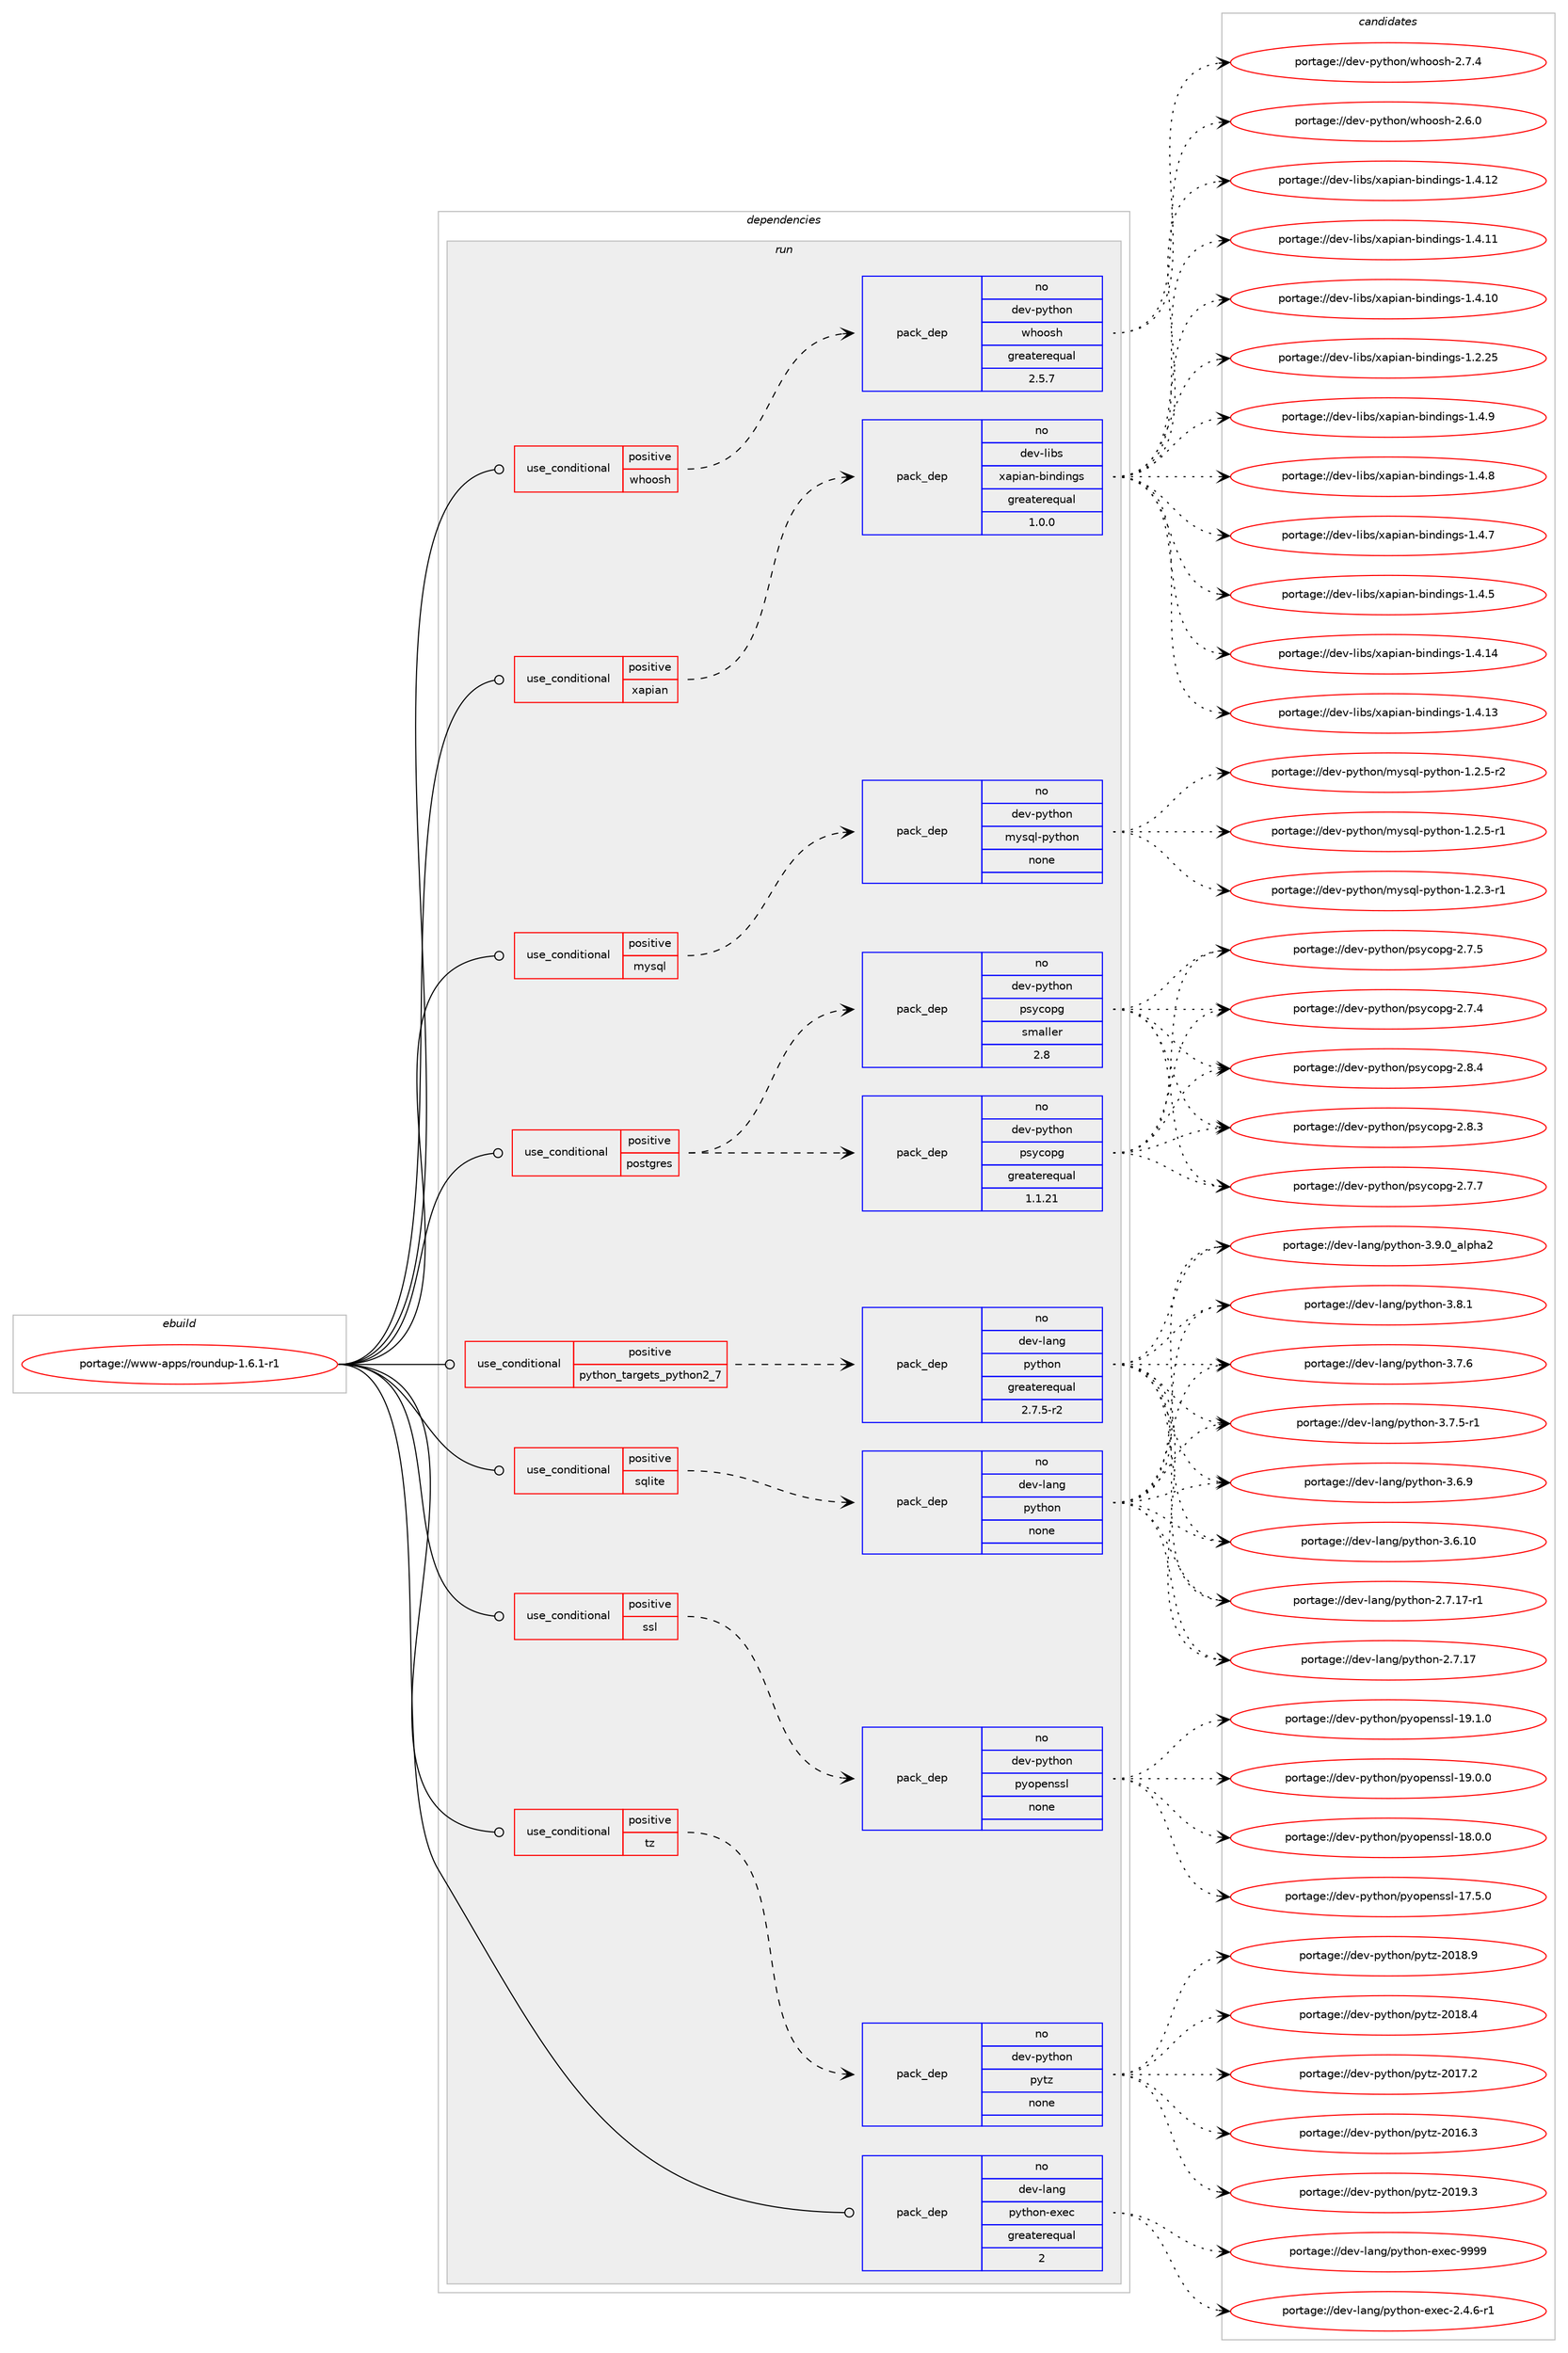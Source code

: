 digraph prolog {

# *************
# Graph options
# *************

newrank=true;
concentrate=true;
compound=true;
graph [rankdir=LR,fontname=Helvetica,fontsize=10,ranksep=1.5];#, ranksep=2.5, nodesep=0.2];
edge  [arrowhead=vee];
node  [fontname=Helvetica,fontsize=10];

# **********
# The ebuild
# **********

subgraph cluster_leftcol {
color=gray;
rank=same;
label=<<i>ebuild</i>>;
id [label="portage://www-apps/roundup-1.6.1-r1", color=red, width=4, href="../www-apps/roundup-1.6.1-r1.svg"];
}

# ****************
# The dependencies
# ****************

subgraph cluster_midcol {
color=gray;
label=<<i>dependencies</i>>;
subgraph cluster_compile {
fillcolor="#eeeeee";
style=filled;
label=<<i>compile</i>>;
}
subgraph cluster_compileandrun {
fillcolor="#eeeeee";
style=filled;
label=<<i>compile and run</i>>;
}
subgraph cluster_run {
fillcolor="#eeeeee";
style=filled;
label=<<i>run</i>>;
subgraph cond5841 {
dependency32611 [label=<<TABLE BORDER="0" CELLBORDER="1" CELLSPACING="0" CELLPADDING="4"><TR><TD ROWSPAN="3" CELLPADDING="10">use_conditional</TD></TR><TR><TD>positive</TD></TR><TR><TD>mysql</TD></TR></TABLE>>, shape=none, color=red];
subgraph pack26162 {
dependency32612 [label=<<TABLE BORDER="0" CELLBORDER="1" CELLSPACING="0" CELLPADDING="4" WIDTH="220"><TR><TD ROWSPAN="6" CELLPADDING="30">pack_dep</TD></TR><TR><TD WIDTH="110">no</TD></TR><TR><TD>dev-python</TD></TR><TR><TD>mysql-python</TD></TR><TR><TD>none</TD></TR><TR><TD></TD></TR></TABLE>>, shape=none, color=blue];
}
dependency32611:e -> dependency32612:w [weight=20,style="dashed",arrowhead="vee"];
}
id:e -> dependency32611:w [weight=20,style="solid",arrowhead="odot"];
subgraph cond5842 {
dependency32613 [label=<<TABLE BORDER="0" CELLBORDER="1" CELLSPACING="0" CELLPADDING="4"><TR><TD ROWSPAN="3" CELLPADDING="10">use_conditional</TD></TR><TR><TD>positive</TD></TR><TR><TD>postgres</TD></TR></TABLE>>, shape=none, color=red];
subgraph pack26163 {
dependency32614 [label=<<TABLE BORDER="0" CELLBORDER="1" CELLSPACING="0" CELLPADDING="4" WIDTH="220"><TR><TD ROWSPAN="6" CELLPADDING="30">pack_dep</TD></TR><TR><TD WIDTH="110">no</TD></TR><TR><TD>dev-python</TD></TR><TR><TD>psycopg</TD></TR><TR><TD>greaterequal</TD></TR><TR><TD>1.1.21</TD></TR></TABLE>>, shape=none, color=blue];
}
dependency32613:e -> dependency32614:w [weight=20,style="dashed",arrowhead="vee"];
subgraph pack26164 {
dependency32615 [label=<<TABLE BORDER="0" CELLBORDER="1" CELLSPACING="0" CELLPADDING="4" WIDTH="220"><TR><TD ROWSPAN="6" CELLPADDING="30">pack_dep</TD></TR><TR><TD WIDTH="110">no</TD></TR><TR><TD>dev-python</TD></TR><TR><TD>psycopg</TD></TR><TR><TD>smaller</TD></TR><TR><TD>2.8</TD></TR></TABLE>>, shape=none, color=blue];
}
dependency32613:e -> dependency32615:w [weight=20,style="dashed",arrowhead="vee"];
}
id:e -> dependency32613:w [weight=20,style="solid",arrowhead="odot"];
subgraph cond5843 {
dependency32616 [label=<<TABLE BORDER="0" CELLBORDER="1" CELLSPACING="0" CELLPADDING="4"><TR><TD ROWSPAN="3" CELLPADDING="10">use_conditional</TD></TR><TR><TD>positive</TD></TR><TR><TD>python_targets_python2_7</TD></TR></TABLE>>, shape=none, color=red];
subgraph pack26165 {
dependency32617 [label=<<TABLE BORDER="0" CELLBORDER="1" CELLSPACING="0" CELLPADDING="4" WIDTH="220"><TR><TD ROWSPAN="6" CELLPADDING="30">pack_dep</TD></TR><TR><TD WIDTH="110">no</TD></TR><TR><TD>dev-lang</TD></TR><TR><TD>python</TD></TR><TR><TD>greaterequal</TD></TR><TR><TD>2.7.5-r2</TD></TR></TABLE>>, shape=none, color=blue];
}
dependency32616:e -> dependency32617:w [weight=20,style="dashed",arrowhead="vee"];
}
id:e -> dependency32616:w [weight=20,style="solid",arrowhead="odot"];
subgraph cond5844 {
dependency32618 [label=<<TABLE BORDER="0" CELLBORDER="1" CELLSPACING="0" CELLPADDING="4"><TR><TD ROWSPAN="3" CELLPADDING="10">use_conditional</TD></TR><TR><TD>positive</TD></TR><TR><TD>sqlite</TD></TR></TABLE>>, shape=none, color=red];
subgraph pack26166 {
dependency32619 [label=<<TABLE BORDER="0" CELLBORDER="1" CELLSPACING="0" CELLPADDING="4" WIDTH="220"><TR><TD ROWSPAN="6" CELLPADDING="30">pack_dep</TD></TR><TR><TD WIDTH="110">no</TD></TR><TR><TD>dev-lang</TD></TR><TR><TD>python</TD></TR><TR><TD>none</TD></TR><TR><TD></TD></TR></TABLE>>, shape=none, color=blue];
}
dependency32618:e -> dependency32619:w [weight=20,style="dashed",arrowhead="vee"];
}
id:e -> dependency32618:w [weight=20,style="solid",arrowhead="odot"];
subgraph cond5845 {
dependency32620 [label=<<TABLE BORDER="0" CELLBORDER="1" CELLSPACING="0" CELLPADDING="4"><TR><TD ROWSPAN="3" CELLPADDING="10">use_conditional</TD></TR><TR><TD>positive</TD></TR><TR><TD>ssl</TD></TR></TABLE>>, shape=none, color=red];
subgraph pack26167 {
dependency32621 [label=<<TABLE BORDER="0" CELLBORDER="1" CELLSPACING="0" CELLPADDING="4" WIDTH="220"><TR><TD ROWSPAN="6" CELLPADDING="30">pack_dep</TD></TR><TR><TD WIDTH="110">no</TD></TR><TR><TD>dev-python</TD></TR><TR><TD>pyopenssl</TD></TR><TR><TD>none</TD></TR><TR><TD></TD></TR></TABLE>>, shape=none, color=blue];
}
dependency32620:e -> dependency32621:w [weight=20,style="dashed",arrowhead="vee"];
}
id:e -> dependency32620:w [weight=20,style="solid",arrowhead="odot"];
subgraph cond5846 {
dependency32622 [label=<<TABLE BORDER="0" CELLBORDER="1" CELLSPACING="0" CELLPADDING="4"><TR><TD ROWSPAN="3" CELLPADDING="10">use_conditional</TD></TR><TR><TD>positive</TD></TR><TR><TD>tz</TD></TR></TABLE>>, shape=none, color=red];
subgraph pack26168 {
dependency32623 [label=<<TABLE BORDER="0" CELLBORDER="1" CELLSPACING="0" CELLPADDING="4" WIDTH="220"><TR><TD ROWSPAN="6" CELLPADDING="30">pack_dep</TD></TR><TR><TD WIDTH="110">no</TD></TR><TR><TD>dev-python</TD></TR><TR><TD>pytz</TD></TR><TR><TD>none</TD></TR><TR><TD></TD></TR></TABLE>>, shape=none, color=blue];
}
dependency32622:e -> dependency32623:w [weight=20,style="dashed",arrowhead="vee"];
}
id:e -> dependency32622:w [weight=20,style="solid",arrowhead="odot"];
subgraph cond5847 {
dependency32624 [label=<<TABLE BORDER="0" CELLBORDER="1" CELLSPACING="0" CELLPADDING="4"><TR><TD ROWSPAN="3" CELLPADDING="10">use_conditional</TD></TR><TR><TD>positive</TD></TR><TR><TD>whoosh</TD></TR></TABLE>>, shape=none, color=red];
subgraph pack26169 {
dependency32625 [label=<<TABLE BORDER="0" CELLBORDER="1" CELLSPACING="0" CELLPADDING="4" WIDTH="220"><TR><TD ROWSPAN="6" CELLPADDING="30">pack_dep</TD></TR><TR><TD WIDTH="110">no</TD></TR><TR><TD>dev-python</TD></TR><TR><TD>whoosh</TD></TR><TR><TD>greaterequal</TD></TR><TR><TD>2.5.7</TD></TR></TABLE>>, shape=none, color=blue];
}
dependency32624:e -> dependency32625:w [weight=20,style="dashed",arrowhead="vee"];
}
id:e -> dependency32624:w [weight=20,style="solid",arrowhead="odot"];
subgraph cond5848 {
dependency32626 [label=<<TABLE BORDER="0" CELLBORDER="1" CELLSPACING="0" CELLPADDING="4"><TR><TD ROWSPAN="3" CELLPADDING="10">use_conditional</TD></TR><TR><TD>positive</TD></TR><TR><TD>xapian</TD></TR></TABLE>>, shape=none, color=red];
subgraph pack26170 {
dependency32627 [label=<<TABLE BORDER="0" CELLBORDER="1" CELLSPACING="0" CELLPADDING="4" WIDTH="220"><TR><TD ROWSPAN="6" CELLPADDING="30">pack_dep</TD></TR><TR><TD WIDTH="110">no</TD></TR><TR><TD>dev-libs</TD></TR><TR><TD>xapian-bindings</TD></TR><TR><TD>greaterequal</TD></TR><TR><TD>1.0.0</TD></TR></TABLE>>, shape=none, color=blue];
}
dependency32626:e -> dependency32627:w [weight=20,style="dashed",arrowhead="vee"];
}
id:e -> dependency32626:w [weight=20,style="solid",arrowhead="odot"];
subgraph pack26171 {
dependency32628 [label=<<TABLE BORDER="0" CELLBORDER="1" CELLSPACING="0" CELLPADDING="4" WIDTH="220"><TR><TD ROWSPAN="6" CELLPADDING="30">pack_dep</TD></TR><TR><TD WIDTH="110">no</TD></TR><TR><TD>dev-lang</TD></TR><TR><TD>python-exec</TD></TR><TR><TD>greaterequal</TD></TR><TR><TD>2</TD></TR></TABLE>>, shape=none, color=blue];
}
id:e -> dependency32628:w [weight=20,style="solid",arrowhead="odot"];
}
}

# **************
# The candidates
# **************

subgraph cluster_choices {
rank=same;
color=gray;
label=<<i>candidates</i>>;

subgraph choice26162 {
color=black;
nodesep=1;
choice1001011184511212111610411111047109121115113108451121211161041111104549465046534511450 [label="portage://dev-python/mysql-python-1.2.5-r2", color=red, width=4,href="../dev-python/mysql-python-1.2.5-r2.svg"];
choice1001011184511212111610411111047109121115113108451121211161041111104549465046534511449 [label="portage://dev-python/mysql-python-1.2.5-r1", color=red, width=4,href="../dev-python/mysql-python-1.2.5-r1.svg"];
choice1001011184511212111610411111047109121115113108451121211161041111104549465046514511449 [label="portage://dev-python/mysql-python-1.2.3-r1", color=red, width=4,href="../dev-python/mysql-python-1.2.3-r1.svg"];
dependency32612:e -> choice1001011184511212111610411111047109121115113108451121211161041111104549465046534511450:w [style=dotted,weight="100"];
dependency32612:e -> choice1001011184511212111610411111047109121115113108451121211161041111104549465046534511449:w [style=dotted,weight="100"];
dependency32612:e -> choice1001011184511212111610411111047109121115113108451121211161041111104549465046514511449:w [style=dotted,weight="100"];
}
subgraph choice26163 {
color=black;
nodesep=1;
choice100101118451121211161041111104711211512199111112103455046564652 [label="portage://dev-python/psycopg-2.8.4", color=red, width=4,href="../dev-python/psycopg-2.8.4.svg"];
choice100101118451121211161041111104711211512199111112103455046564651 [label="portage://dev-python/psycopg-2.8.3", color=red, width=4,href="../dev-python/psycopg-2.8.3.svg"];
choice100101118451121211161041111104711211512199111112103455046554655 [label="portage://dev-python/psycopg-2.7.7", color=red, width=4,href="../dev-python/psycopg-2.7.7.svg"];
choice100101118451121211161041111104711211512199111112103455046554653 [label="portage://dev-python/psycopg-2.7.5", color=red, width=4,href="../dev-python/psycopg-2.7.5.svg"];
choice100101118451121211161041111104711211512199111112103455046554652 [label="portage://dev-python/psycopg-2.7.4", color=red, width=4,href="../dev-python/psycopg-2.7.4.svg"];
dependency32614:e -> choice100101118451121211161041111104711211512199111112103455046564652:w [style=dotted,weight="100"];
dependency32614:e -> choice100101118451121211161041111104711211512199111112103455046564651:w [style=dotted,weight="100"];
dependency32614:e -> choice100101118451121211161041111104711211512199111112103455046554655:w [style=dotted,weight="100"];
dependency32614:e -> choice100101118451121211161041111104711211512199111112103455046554653:w [style=dotted,weight="100"];
dependency32614:e -> choice100101118451121211161041111104711211512199111112103455046554652:w [style=dotted,weight="100"];
}
subgraph choice26164 {
color=black;
nodesep=1;
choice100101118451121211161041111104711211512199111112103455046564652 [label="portage://dev-python/psycopg-2.8.4", color=red, width=4,href="../dev-python/psycopg-2.8.4.svg"];
choice100101118451121211161041111104711211512199111112103455046564651 [label="portage://dev-python/psycopg-2.8.3", color=red, width=4,href="../dev-python/psycopg-2.8.3.svg"];
choice100101118451121211161041111104711211512199111112103455046554655 [label="portage://dev-python/psycopg-2.7.7", color=red, width=4,href="../dev-python/psycopg-2.7.7.svg"];
choice100101118451121211161041111104711211512199111112103455046554653 [label="portage://dev-python/psycopg-2.7.5", color=red, width=4,href="../dev-python/psycopg-2.7.5.svg"];
choice100101118451121211161041111104711211512199111112103455046554652 [label="portage://dev-python/psycopg-2.7.4", color=red, width=4,href="../dev-python/psycopg-2.7.4.svg"];
dependency32615:e -> choice100101118451121211161041111104711211512199111112103455046564652:w [style=dotted,weight="100"];
dependency32615:e -> choice100101118451121211161041111104711211512199111112103455046564651:w [style=dotted,weight="100"];
dependency32615:e -> choice100101118451121211161041111104711211512199111112103455046554655:w [style=dotted,weight="100"];
dependency32615:e -> choice100101118451121211161041111104711211512199111112103455046554653:w [style=dotted,weight="100"];
dependency32615:e -> choice100101118451121211161041111104711211512199111112103455046554652:w [style=dotted,weight="100"];
}
subgraph choice26165 {
color=black;
nodesep=1;
choice10010111845108971101034711212111610411111045514657464895971081121049750 [label="portage://dev-lang/python-3.9.0_alpha2", color=red, width=4,href="../dev-lang/python-3.9.0_alpha2.svg"];
choice100101118451089711010347112121116104111110455146564649 [label="portage://dev-lang/python-3.8.1", color=red, width=4,href="../dev-lang/python-3.8.1.svg"];
choice100101118451089711010347112121116104111110455146554654 [label="portage://dev-lang/python-3.7.6", color=red, width=4,href="../dev-lang/python-3.7.6.svg"];
choice1001011184510897110103471121211161041111104551465546534511449 [label="portage://dev-lang/python-3.7.5-r1", color=red, width=4,href="../dev-lang/python-3.7.5-r1.svg"];
choice100101118451089711010347112121116104111110455146544657 [label="portage://dev-lang/python-3.6.9", color=red, width=4,href="../dev-lang/python-3.6.9.svg"];
choice10010111845108971101034711212111610411111045514654464948 [label="portage://dev-lang/python-3.6.10", color=red, width=4,href="../dev-lang/python-3.6.10.svg"];
choice100101118451089711010347112121116104111110455046554649554511449 [label="portage://dev-lang/python-2.7.17-r1", color=red, width=4,href="../dev-lang/python-2.7.17-r1.svg"];
choice10010111845108971101034711212111610411111045504655464955 [label="portage://dev-lang/python-2.7.17", color=red, width=4,href="../dev-lang/python-2.7.17.svg"];
dependency32617:e -> choice10010111845108971101034711212111610411111045514657464895971081121049750:w [style=dotted,weight="100"];
dependency32617:e -> choice100101118451089711010347112121116104111110455146564649:w [style=dotted,weight="100"];
dependency32617:e -> choice100101118451089711010347112121116104111110455146554654:w [style=dotted,weight="100"];
dependency32617:e -> choice1001011184510897110103471121211161041111104551465546534511449:w [style=dotted,weight="100"];
dependency32617:e -> choice100101118451089711010347112121116104111110455146544657:w [style=dotted,weight="100"];
dependency32617:e -> choice10010111845108971101034711212111610411111045514654464948:w [style=dotted,weight="100"];
dependency32617:e -> choice100101118451089711010347112121116104111110455046554649554511449:w [style=dotted,weight="100"];
dependency32617:e -> choice10010111845108971101034711212111610411111045504655464955:w [style=dotted,weight="100"];
}
subgraph choice26166 {
color=black;
nodesep=1;
choice10010111845108971101034711212111610411111045514657464895971081121049750 [label="portage://dev-lang/python-3.9.0_alpha2", color=red, width=4,href="../dev-lang/python-3.9.0_alpha2.svg"];
choice100101118451089711010347112121116104111110455146564649 [label="portage://dev-lang/python-3.8.1", color=red, width=4,href="../dev-lang/python-3.8.1.svg"];
choice100101118451089711010347112121116104111110455146554654 [label="portage://dev-lang/python-3.7.6", color=red, width=4,href="../dev-lang/python-3.7.6.svg"];
choice1001011184510897110103471121211161041111104551465546534511449 [label="portage://dev-lang/python-3.7.5-r1", color=red, width=4,href="../dev-lang/python-3.7.5-r1.svg"];
choice100101118451089711010347112121116104111110455146544657 [label="portage://dev-lang/python-3.6.9", color=red, width=4,href="../dev-lang/python-3.6.9.svg"];
choice10010111845108971101034711212111610411111045514654464948 [label="portage://dev-lang/python-3.6.10", color=red, width=4,href="../dev-lang/python-3.6.10.svg"];
choice100101118451089711010347112121116104111110455046554649554511449 [label="portage://dev-lang/python-2.7.17-r1", color=red, width=4,href="../dev-lang/python-2.7.17-r1.svg"];
choice10010111845108971101034711212111610411111045504655464955 [label="portage://dev-lang/python-2.7.17", color=red, width=4,href="../dev-lang/python-2.7.17.svg"];
dependency32619:e -> choice10010111845108971101034711212111610411111045514657464895971081121049750:w [style=dotted,weight="100"];
dependency32619:e -> choice100101118451089711010347112121116104111110455146564649:w [style=dotted,weight="100"];
dependency32619:e -> choice100101118451089711010347112121116104111110455146554654:w [style=dotted,weight="100"];
dependency32619:e -> choice1001011184510897110103471121211161041111104551465546534511449:w [style=dotted,weight="100"];
dependency32619:e -> choice100101118451089711010347112121116104111110455146544657:w [style=dotted,weight="100"];
dependency32619:e -> choice10010111845108971101034711212111610411111045514654464948:w [style=dotted,weight="100"];
dependency32619:e -> choice100101118451089711010347112121116104111110455046554649554511449:w [style=dotted,weight="100"];
dependency32619:e -> choice10010111845108971101034711212111610411111045504655464955:w [style=dotted,weight="100"];
}
subgraph choice26167 {
color=black;
nodesep=1;
choice100101118451121211161041111104711212111111210111011511510845495746494648 [label="portage://dev-python/pyopenssl-19.1.0", color=red, width=4,href="../dev-python/pyopenssl-19.1.0.svg"];
choice100101118451121211161041111104711212111111210111011511510845495746484648 [label="portage://dev-python/pyopenssl-19.0.0", color=red, width=4,href="../dev-python/pyopenssl-19.0.0.svg"];
choice100101118451121211161041111104711212111111210111011511510845495646484648 [label="portage://dev-python/pyopenssl-18.0.0", color=red, width=4,href="../dev-python/pyopenssl-18.0.0.svg"];
choice100101118451121211161041111104711212111111210111011511510845495546534648 [label="portage://dev-python/pyopenssl-17.5.0", color=red, width=4,href="../dev-python/pyopenssl-17.5.0.svg"];
dependency32621:e -> choice100101118451121211161041111104711212111111210111011511510845495746494648:w [style=dotted,weight="100"];
dependency32621:e -> choice100101118451121211161041111104711212111111210111011511510845495746484648:w [style=dotted,weight="100"];
dependency32621:e -> choice100101118451121211161041111104711212111111210111011511510845495646484648:w [style=dotted,weight="100"];
dependency32621:e -> choice100101118451121211161041111104711212111111210111011511510845495546534648:w [style=dotted,weight="100"];
}
subgraph choice26168 {
color=black;
nodesep=1;
choice100101118451121211161041111104711212111612245504849574651 [label="portage://dev-python/pytz-2019.3", color=red, width=4,href="../dev-python/pytz-2019.3.svg"];
choice100101118451121211161041111104711212111612245504849564657 [label="portage://dev-python/pytz-2018.9", color=red, width=4,href="../dev-python/pytz-2018.9.svg"];
choice100101118451121211161041111104711212111612245504849564652 [label="portage://dev-python/pytz-2018.4", color=red, width=4,href="../dev-python/pytz-2018.4.svg"];
choice100101118451121211161041111104711212111612245504849554650 [label="portage://dev-python/pytz-2017.2", color=red, width=4,href="../dev-python/pytz-2017.2.svg"];
choice100101118451121211161041111104711212111612245504849544651 [label="portage://dev-python/pytz-2016.3", color=red, width=4,href="../dev-python/pytz-2016.3.svg"];
dependency32623:e -> choice100101118451121211161041111104711212111612245504849574651:w [style=dotted,weight="100"];
dependency32623:e -> choice100101118451121211161041111104711212111612245504849564657:w [style=dotted,weight="100"];
dependency32623:e -> choice100101118451121211161041111104711212111612245504849564652:w [style=dotted,weight="100"];
dependency32623:e -> choice100101118451121211161041111104711212111612245504849554650:w [style=dotted,weight="100"];
dependency32623:e -> choice100101118451121211161041111104711212111612245504849544651:w [style=dotted,weight="100"];
}
subgraph choice26169 {
color=black;
nodesep=1;
choice1001011184511212111610411111047119104111111115104455046554652 [label="portage://dev-python/whoosh-2.7.4", color=red, width=4,href="../dev-python/whoosh-2.7.4.svg"];
choice1001011184511212111610411111047119104111111115104455046544648 [label="portage://dev-python/whoosh-2.6.0", color=red, width=4,href="../dev-python/whoosh-2.6.0.svg"];
dependency32625:e -> choice1001011184511212111610411111047119104111111115104455046554652:w [style=dotted,weight="100"];
dependency32625:e -> choice1001011184511212111610411111047119104111111115104455046544648:w [style=dotted,weight="100"];
}
subgraph choice26170 {
color=black;
nodesep=1;
choice10010111845108105981154712097112105971104598105110100105110103115454946524657 [label="portage://dev-libs/xapian-bindings-1.4.9", color=red, width=4,href="../dev-libs/xapian-bindings-1.4.9.svg"];
choice10010111845108105981154712097112105971104598105110100105110103115454946524656 [label="portage://dev-libs/xapian-bindings-1.4.8", color=red, width=4,href="../dev-libs/xapian-bindings-1.4.8.svg"];
choice10010111845108105981154712097112105971104598105110100105110103115454946524655 [label="portage://dev-libs/xapian-bindings-1.4.7", color=red, width=4,href="../dev-libs/xapian-bindings-1.4.7.svg"];
choice10010111845108105981154712097112105971104598105110100105110103115454946524653 [label="portage://dev-libs/xapian-bindings-1.4.5", color=red, width=4,href="../dev-libs/xapian-bindings-1.4.5.svg"];
choice1001011184510810598115471209711210597110459810511010010511010311545494652464952 [label="portage://dev-libs/xapian-bindings-1.4.14", color=red, width=4,href="../dev-libs/xapian-bindings-1.4.14.svg"];
choice1001011184510810598115471209711210597110459810511010010511010311545494652464951 [label="portage://dev-libs/xapian-bindings-1.4.13", color=red, width=4,href="../dev-libs/xapian-bindings-1.4.13.svg"];
choice1001011184510810598115471209711210597110459810511010010511010311545494652464950 [label="portage://dev-libs/xapian-bindings-1.4.12", color=red, width=4,href="../dev-libs/xapian-bindings-1.4.12.svg"];
choice1001011184510810598115471209711210597110459810511010010511010311545494652464949 [label="portage://dev-libs/xapian-bindings-1.4.11", color=red, width=4,href="../dev-libs/xapian-bindings-1.4.11.svg"];
choice1001011184510810598115471209711210597110459810511010010511010311545494652464948 [label="portage://dev-libs/xapian-bindings-1.4.10", color=red, width=4,href="../dev-libs/xapian-bindings-1.4.10.svg"];
choice1001011184510810598115471209711210597110459810511010010511010311545494650465053 [label="portage://dev-libs/xapian-bindings-1.2.25", color=red, width=4,href="../dev-libs/xapian-bindings-1.2.25.svg"];
dependency32627:e -> choice10010111845108105981154712097112105971104598105110100105110103115454946524657:w [style=dotted,weight="100"];
dependency32627:e -> choice10010111845108105981154712097112105971104598105110100105110103115454946524656:w [style=dotted,weight="100"];
dependency32627:e -> choice10010111845108105981154712097112105971104598105110100105110103115454946524655:w [style=dotted,weight="100"];
dependency32627:e -> choice10010111845108105981154712097112105971104598105110100105110103115454946524653:w [style=dotted,weight="100"];
dependency32627:e -> choice1001011184510810598115471209711210597110459810511010010511010311545494652464952:w [style=dotted,weight="100"];
dependency32627:e -> choice1001011184510810598115471209711210597110459810511010010511010311545494652464951:w [style=dotted,weight="100"];
dependency32627:e -> choice1001011184510810598115471209711210597110459810511010010511010311545494652464950:w [style=dotted,weight="100"];
dependency32627:e -> choice1001011184510810598115471209711210597110459810511010010511010311545494652464949:w [style=dotted,weight="100"];
dependency32627:e -> choice1001011184510810598115471209711210597110459810511010010511010311545494652464948:w [style=dotted,weight="100"];
dependency32627:e -> choice1001011184510810598115471209711210597110459810511010010511010311545494650465053:w [style=dotted,weight="100"];
}
subgraph choice26171 {
color=black;
nodesep=1;
choice10010111845108971101034711212111610411111045101120101994557575757 [label="portage://dev-lang/python-exec-9999", color=red, width=4,href="../dev-lang/python-exec-9999.svg"];
choice10010111845108971101034711212111610411111045101120101994550465246544511449 [label="portage://dev-lang/python-exec-2.4.6-r1", color=red, width=4,href="../dev-lang/python-exec-2.4.6-r1.svg"];
dependency32628:e -> choice10010111845108971101034711212111610411111045101120101994557575757:w [style=dotted,weight="100"];
dependency32628:e -> choice10010111845108971101034711212111610411111045101120101994550465246544511449:w [style=dotted,weight="100"];
}
}

}
